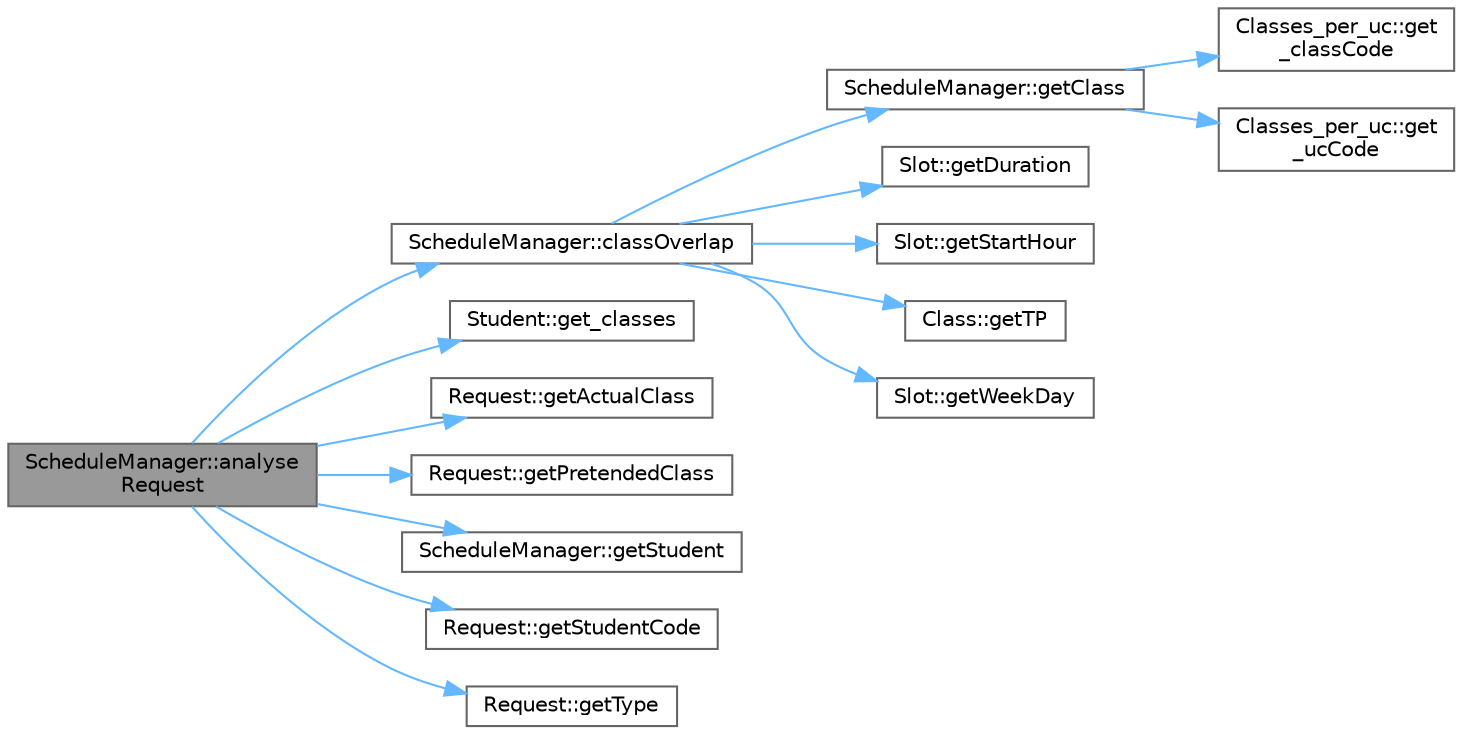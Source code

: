 digraph "ScheduleManager::analyseRequest"
{
 // LATEX_PDF_SIZE
  bgcolor="transparent";
  edge [fontname=Helvetica,fontsize=10,labelfontname=Helvetica,labelfontsize=10];
  node [fontname=Helvetica,fontsize=10,shape=box,height=0.2,width=0.4];
  rankdir="LR";
  Node1 [label="ScheduleManager::analyse\lRequest",height=0.2,width=0.4,color="gray40", fillcolor="grey60", style="filled", fontcolor="black",tooltip="Complexity O(n)"];
  Node1 -> Node2 [color="steelblue1",style="solid"];
  Node2 [label="ScheduleManager::classOverlap",height=0.2,width=0.4,color="grey40", fillcolor="white", style="filled",URL="$class_schedule_manager.html#ab4c36fbe389225fda81ee1062fcdaa11",tooltip="Complexity = O(1)"];
  Node2 -> Node3 [color="steelblue1",style="solid"];
  Node3 [label="ScheduleManager::getClass",height=0.2,width=0.4,color="grey40", fillcolor="white", style="filled",URL="$class_schedule_manager.html#af086538733e4b420293d38a300286dbd",tooltip="get a class in the list of all classes per uc, complexity O(n)"];
  Node3 -> Node4 [color="steelblue1",style="solid"];
  Node4 [label="Classes_per_uc::get\l_classCode",height=0.2,width=0.4,color="grey40", fillcolor="white", style="filled",URL="$class_classes__per__uc.html#af2d2caaac1992545c5cc9cdd25931ff1",tooltip="gets the Class Code, complexity O(1)"];
  Node3 -> Node5 [color="steelblue1",style="solid"];
  Node5 [label="Classes_per_uc::get\l_ucCode",height=0.2,width=0.4,color="grey40", fillcolor="white", style="filled",URL="$class_classes__per__uc.html#ad7dc285639f33fad9796309cb686eb16",tooltip="gets the Uc Code, complexity O(1)"];
  Node2 -> Node6 [color="steelblue1",style="solid"];
  Node6 [label="Slot::getDuration",height=0.2,width=0.4,color="grey40", fillcolor="white", style="filled",URL="$class_slot.html#aea64173d5b077e41c975abe1f682ec12",tooltip="gets the duration of a class, complexity O(1)"];
  Node2 -> Node7 [color="steelblue1",style="solid"];
  Node7 [label="Slot::getStartHour",height=0.2,width=0.4,color="grey40", fillcolor="white", style="filled",URL="$class_slot.html#a004b0ad47c5b9736857c09a9c5affa15",tooltip="gets the start hour of a class, complexity O(1)"];
  Node2 -> Node8 [color="steelblue1",style="solid"];
  Node8 [label="Class::getTP",height=0.2,width=0.4,color="grey40", fillcolor="white", style="filled",URL="$class_class.html#a3974406ebc8252c103188a6b44fc46d1",tooltip="a Class only has one TP class per week, and this function gets it, complexity O(2) = O(1)"];
  Node2 -> Node9 [color="steelblue1",style="solid"];
  Node9 [label="Slot::getWeekDay",height=0.2,width=0.4,color="grey40", fillcolor="white", style="filled",URL="$class_slot.html#a84e9b353811b044a43fbe8a0b5adb7ed",tooltip="gets the weekday of a class, complexity O(1)"];
  Node1 -> Node10 [color="steelblue1",style="solid"];
  Node10 [label="Student::get_classes",height=0.2,width=0.4,color="grey40", fillcolor="white", style="filled",URL="$class_student.html#ae24cb52bc3ee2c6f63a921107aaea8db",tooltip="gets the student classes, complexity O(1)"];
  Node1 -> Node11 [color="steelblue1",style="solid"];
  Node11 [label="Request::getActualClass",height=0.2,width=0.4,color="grey40", fillcolor="white", style="filled",URL="$class_request.html#ad55809beb01bf01c52087b4802379c4a",tooltip=" "];
  Node1 -> Node12 [color="steelblue1",style="solid"];
  Node12 [label="Request::getPretendedClass",height=0.2,width=0.4,color="grey40", fillcolor="white", style="filled",URL="$class_request.html#a7b02f395927210c07751be44d1b3c58c",tooltip=" "];
  Node1 -> Node13 [color="steelblue1",style="solid"];
  Node13 [label="ScheduleManager::getStudent",height=0.2,width=0.4,color="grey40", fillcolor="white", style="filled",URL="$class_schedule_manager.html#ae9e558e49da94f4d5a4e5737dcecc59a",tooltip="gets the corresponding object to a student code, complexity O(n)"];
  Node1 -> Node14 [color="steelblue1",style="solid"];
  Node14 [label="Request::getStudentCode",height=0.2,width=0.4,color="grey40", fillcolor="white", style="filled",URL="$class_request.html#a5a9953615d3e8fbb377bc13a17b65e57",tooltip=" "];
  Node1 -> Node15 [color="steelblue1",style="solid"];
  Node15 [label="Request::getType",height=0.2,width=0.4,color="grey40", fillcolor="white", style="filled",URL="$class_request.html#a64192fbb788c9dcae1e011f85a7c0f67",tooltip=" "];
}
